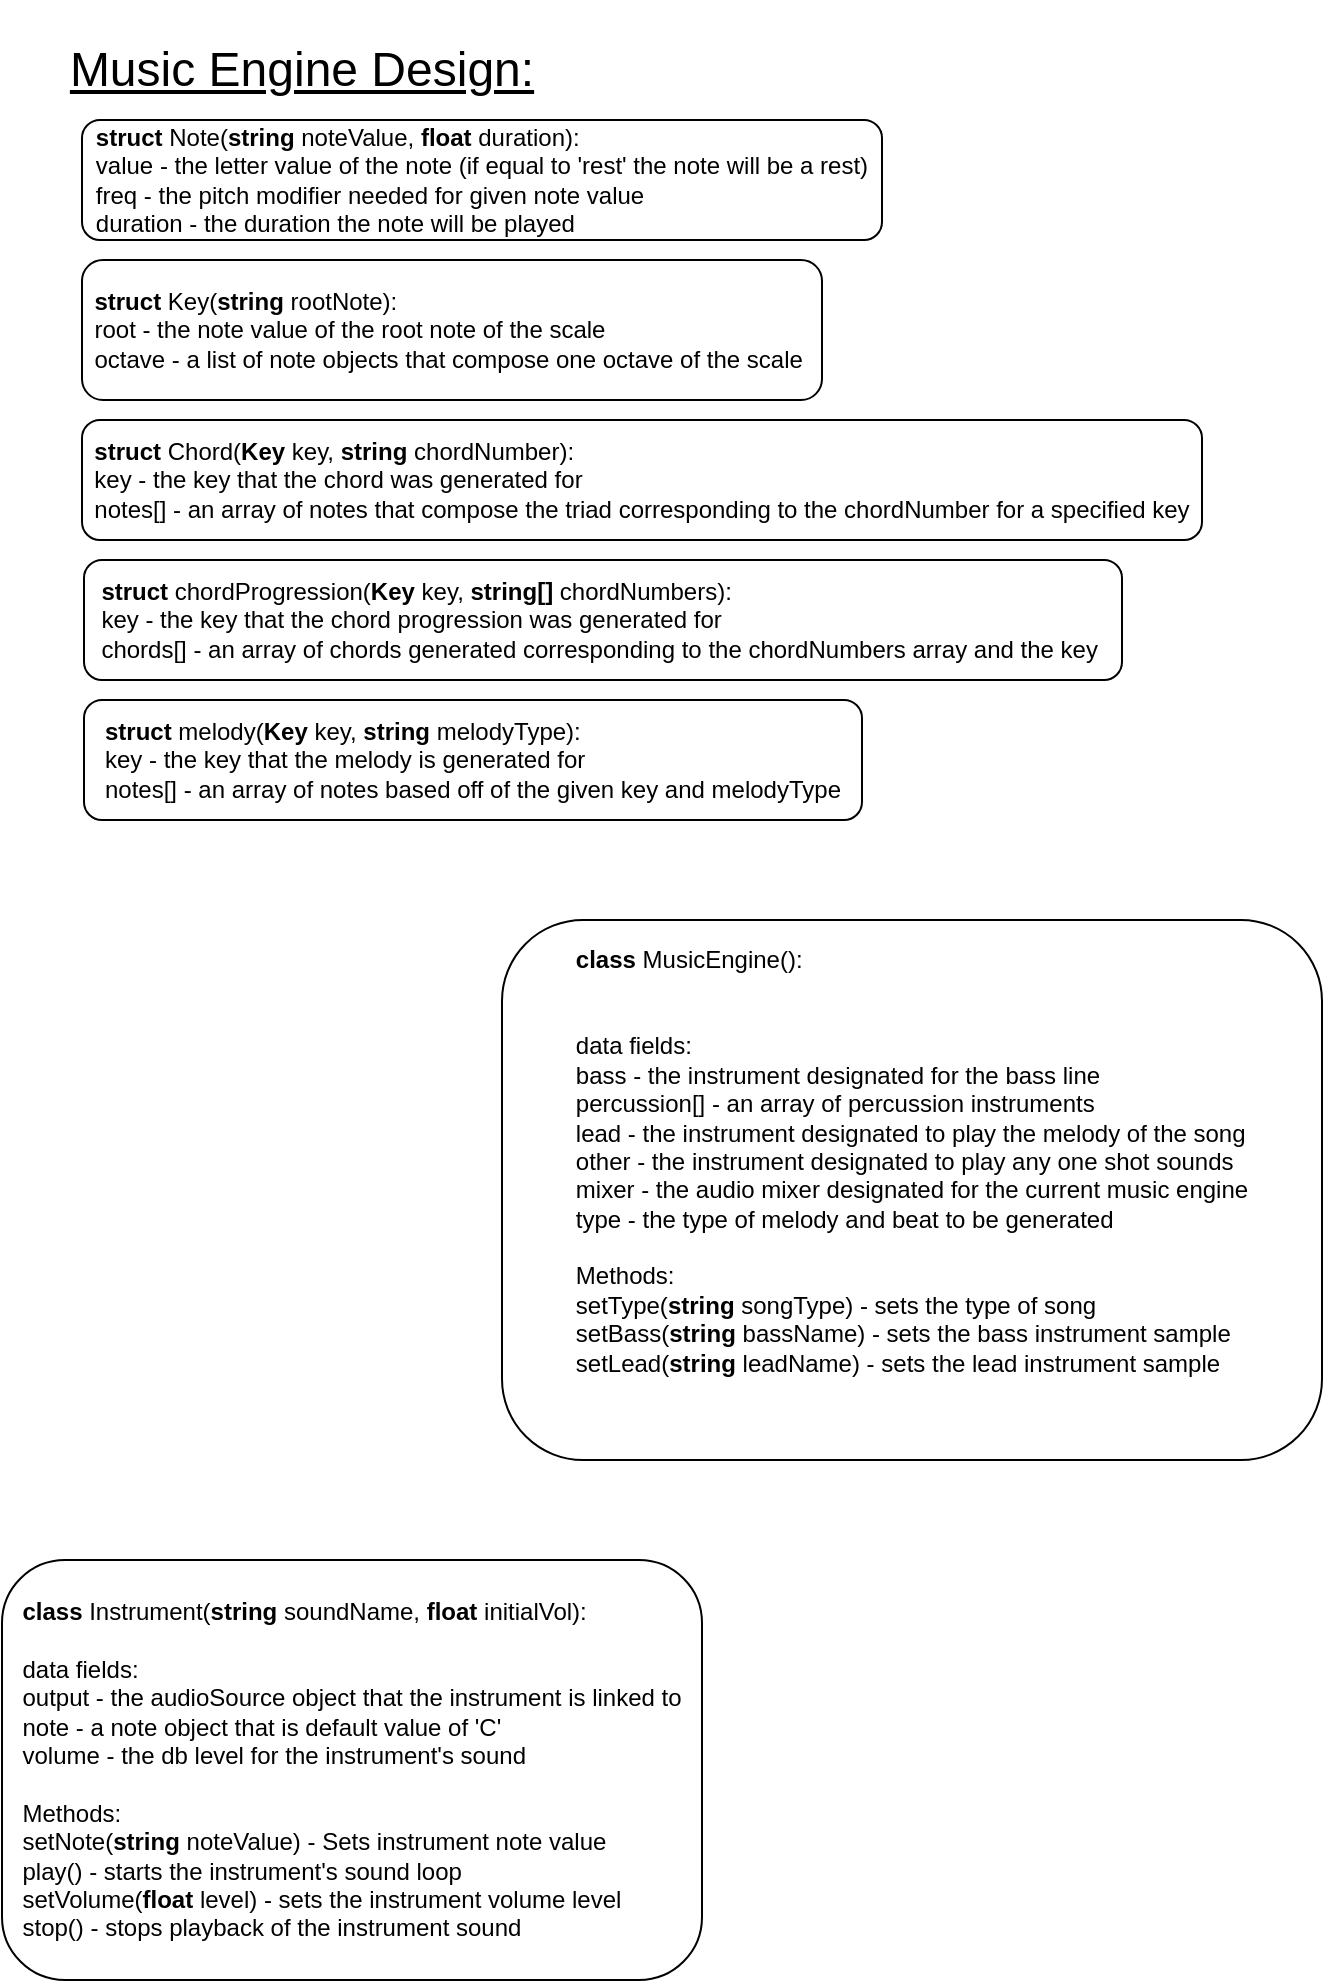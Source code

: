 <mxfile version="10.6.7" type="github"><diagram id="OPNXSDAO6jUCBAhCYMCz" name="Page-1"><mxGraphModel dx="1394" dy="1815" grid="1" gridSize="10" guides="1" tooltips="1" connect="1" arrows="1" fold="1" page="1" pageScale="1" pageWidth="850" pageHeight="1100" math="0" shadow="0"><root><mxCell id="0"/><mxCell id="1" parent="0"/><mxCell id="MRjA1aZxcHOnnrRmyfRB-1" value="&lt;div style=&quot;text-align: left&quot;&gt;&lt;b&gt;struct &lt;/b&gt;Note(&lt;b&gt;string &lt;/b&gt;noteValue, &lt;b&gt;float &lt;/b&gt;duration):&lt;/div&gt;&lt;div style=&quot;text-align: left&quot;&gt;&lt;span&gt;value - the letter value of the note (if equal to 'rest' the note will be a rest)&lt;/span&gt;&lt;/div&gt;&lt;div style=&quot;text-align: left&quot;&gt;&lt;span&gt;freq - the pitch modifier needed for given note value&lt;/span&gt;&lt;/div&gt;&lt;div style=&quot;text-align: left&quot;&gt;duration - the duration the note will be played&lt;/div&gt;" style="rounded=1;whiteSpace=wrap;html=1;" parent="1" vertex="1"><mxGeometry x="50" y="50" width="400" height="60" as="geometry"/></mxCell><mxCell id="MRjA1aZxcHOnnrRmyfRB-2" value="&lt;font style=&quot;font-size: 24px&quot;&gt;&lt;u&gt;Music Engine Design:&lt;/u&gt;&lt;/font&gt;" style="text;html=1;strokeColor=none;fillColor=none;align=center;verticalAlign=middle;whiteSpace=wrap;rounded=0;" parent="1" vertex="1"><mxGeometry x="30" y="-10" width="260" height="70" as="geometry"/></mxCell><mxCell id="MRjA1aZxcHOnnrRmyfRB-3" value="&lt;div style=&quot;text-align: left&quot;&gt;&lt;b&gt;class&lt;/b&gt; Instrument(&lt;b&gt;string &lt;/b&gt;soundName, &lt;b&gt;float&lt;/b&gt;&amp;nbsp;initialVol):&lt;/div&gt;&lt;div style=&quot;text-align: left&quot;&gt;&lt;br&gt;&lt;/div&gt;&lt;div style=&quot;text-align: left&quot;&gt;data fields:&lt;/div&gt;&lt;div style=&quot;text-align: left&quot;&gt;&lt;span&gt;output - the audioSource object that the instrument is linked to&lt;/span&gt;&lt;/div&gt;&lt;div style=&quot;text-align: left&quot;&gt;&lt;span&gt;note - a note object that is default value of 'C'&lt;/span&gt;&lt;/div&gt;&lt;div style=&quot;text-align: left&quot;&gt;&lt;span&gt;volume - the db level for the instrument's sound&lt;/span&gt;&lt;/div&gt;&lt;div style=&quot;text-align: left&quot;&gt;&lt;br&gt;&lt;/div&gt;&lt;div style=&quot;text-align: left&quot;&gt;&lt;span&gt;Methods:&lt;/span&gt;&lt;/div&gt;&lt;div style=&quot;text-align: left&quot;&gt;setNote(&lt;b&gt;string&lt;/b&gt;&amp;nbsp;noteValue) - Sets instrument note value&lt;/div&gt;&lt;div style=&quot;text-align: left&quot;&gt;play() - starts the instrument's sound loop&lt;/div&gt;&lt;div style=&quot;text-align: left&quot;&gt;setVolume(&lt;b&gt;float&lt;/b&gt;&amp;nbsp;level) - sets the instrument volume level&lt;/div&gt;&lt;div style=&quot;text-align: left&quot;&gt;stop() - stops playback of the instrument sound&lt;/div&gt;" style="rounded=1;whiteSpace=wrap;html=1;" parent="1" vertex="1"><mxGeometry x="10" y="770" width="350" height="210" as="geometry"/></mxCell><mxCell id="Tk8Q-afxmoXbv6JfgF5U-2" value="&lt;div style=&quot;text-align: left&quot;&gt;&lt;b&gt;struct &lt;/b&gt;&lt;span&gt;Key(&lt;b&gt;string&lt;/b&gt; rootNote):&lt;/span&gt;&lt;/div&gt;&lt;div style=&quot;text-align: left&quot;&gt;&lt;span&gt;root - the note value of the root note of the scale&lt;/span&gt;&lt;/div&gt;&lt;div style=&quot;text-align: left&quot;&gt;&lt;span&gt;octave - a list of note objects that compose one octave of the scale&amp;nbsp;&lt;/span&gt;&lt;/div&gt;" style="rounded=1;whiteSpace=wrap;html=1;" vertex="1" parent="1"><mxGeometry x="50" y="120" width="370" height="70" as="geometry"/></mxCell><mxCell id="Tk8Q-afxmoXbv6JfgF5U-3" value="&lt;div style=&quot;text-align: left&quot;&gt;&lt;b&gt;struct&lt;/b&gt;&lt;span&gt; Chord(&lt;b&gt;Key &lt;/b&gt;key, &lt;b&gt;string &lt;/b&gt;chordNumber):&lt;/span&gt;&lt;/div&gt;&lt;div style=&quot;text-align: left&quot;&gt;key - the key that the chord was generated for&lt;/div&gt;&lt;div style=&quot;text-align: left&quot;&gt;notes[] - an array of notes that compose the triad corresponding to the chordNumber for a specified key&lt;/div&gt;" style="rounded=1;whiteSpace=wrap;html=1;" vertex="1" parent="1"><mxGeometry x="50" y="200" width="560" height="60" as="geometry"/></mxCell><mxCell id="Tk8Q-afxmoXbv6JfgF5U-4" value="&lt;div style=&quot;text-align: left&quot;&gt;&lt;b&gt;struct &lt;/b&gt;&lt;span&gt;chordProgression(&lt;/span&gt;&lt;b&gt;Key &lt;/b&gt;&lt;span&gt;key, &lt;/span&gt;&lt;b&gt;string[] &lt;/b&gt;&lt;span&gt;chordNumbers&lt;/span&gt;&lt;span&gt;):&lt;/span&gt;&lt;/div&gt;&lt;div style=&quot;text-align: left&quot;&gt;key - the key that the chord progression was generated for&lt;/div&gt;&lt;div style=&quot;text-align: left&quot;&gt;chords[] - an array of chords generated corresponding to the chordNumbers array and the key&amp;nbsp;&lt;/div&gt;" style="rounded=1;whiteSpace=wrap;html=1;" vertex="1" parent="1"><mxGeometry x="51" y="270" width="519" height="60" as="geometry"/></mxCell><mxCell id="Tk8Q-afxmoXbv6JfgF5U-5" value="&lt;div style=&quot;text-align: left&quot;&gt;&lt;b&gt;struct &lt;/b&gt;melody(&lt;b&gt;Key &lt;/b&gt;key, &lt;b&gt;string&lt;/b&gt;&amp;nbsp;melodyType):&lt;/div&gt;&lt;div style=&quot;text-align: left&quot;&gt;&lt;span&gt;key - the key that the melody is generated for&lt;/span&gt;&lt;/div&gt;&lt;div style=&quot;text-align: left&quot;&gt;notes[] - an array of notes based off of the given key and melodyType&lt;/div&gt;" style="rounded=1;whiteSpace=wrap;html=1;" vertex="1" parent="1"><mxGeometry x="51" y="340" width="389" height="60" as="geometry"/></mxCell><mxCell id="Tk8Q-afxmoXbv6JfgF5U-6" value="&lt;div style=&quot;text-align: left&quot;&gt;&lt;b&gt;class &lt;/b&gt;MusicEngine():&lt;/div&gt;&lt;div style=&quot;text-align: left&quot;&gt;&lt;span&gt;&lt;br&gt;&lt;/span&gt;&lt;/div&gt;&lt;div style=&quot;text-align: left&quot;&gt;&lt;br&gt;&lt;/div&gt;&lt;div style=&quot;text-align: left&quot;&gt;&lt;span&gt;data fields:&lt;/span&gt;&lt;/div&gt;&lt;div style=&quot;text-align: left&quot;&gt;&lt;span&gt;bass - the instrument designated for the bass line&lt;/span&gt;&lt;/div&gt;&lt;div style=&quot;text-align: left&quot;&gt;&lt;span&gt;percussion[] - an array of percussion instruments&lt;/span&gt;&lt;/div&gt;&lt;div style=&quot;text-align: left&quot;&gt;&lt;span&gt;lead - the instrument designated to play the melody of the song&lt;/span&gt;&lt;/div&gt;&lt;div style=&quot;text-align: left&quot;&gt;other - the instrument designated to play any one shot sounds&lt;/div&gt;&lt;div style=&quot;text-align: left&quot;&gt;&lt;span&gt;mixer - the audio mixer designated for the current music engine&lt;/span&gt;&lt;/div&gt;&lt;div style=&quot;text-align: left&quot;&gt;type - the type of melody and beat to be generated&lt;/div&gt;&lt;div style=&quot;text-align: left&quot;&gt;&lt;br&gt;&lt;/div&gt;&lt;div style=&quot;text-align: left&quot;&gt;Methods:&lt;/div&gt;&lt;div style=&quot;text-align: left&quot;&gt;setType(&lt;b&gt;string &lt;/b&gt;songType) - sets the type of song&lt;/div&gt;&lt;div style=&quot;text-align: left&quot;&gt;setBass(&lt;b&gt;string &lt;/b&gt;bassName) - sets the bass instrument sample&lt;/div&gt;&lt;div style=&quot;text-align: left&quot;&gt;setLead(&lt;b&gt;string &lt;/b&gt;leadName) - sets the lead instrument sample&lt;/div&gt;&lt;div style=&quot;text-align: left&quot;&gt;&lt;br&gt;&lt;/div&gt;&lt;div style=&quot;text-align: left&quot;&gt;&lt;br&gt;&lt;/div&gt;" style="rounded=1;whiteSpace=wrap;html=1;" vertex="1" parent="1"><mxGeometry x="260" y="450" width="410" height="270" as="geometry"/></mxCell></root></mxGraphModel></diagram></mxfile>